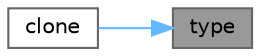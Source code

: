 digraph "type"
{
 // INTERACTIVE_SVG=YES
 // LATEX_PDF_SIZE
  bgcolor="transparent";
  edge [fontname=Helvetica,fontsize=10,labelfontname=Helvetica,labelfontsize=10];
  node [fontname=Helvetica,fontsize=10,shape=box,height=0.2,width=0.4];
  rankdir="RL";
  Node1 [label="type",height=0.2,width=0.4,color="gray40", fillcolor="grey60", style="filled", fontcolor="black",tooltip=" "];
  Node1 -> Node2 [dir="back",color="steelblue1",style="solid"];
  Node2 [label="clone",height=0.2,width=0.4,color="grey40", fillcolor="white", style="filled",URL="$classore_1_1data_1_1_seasonality_quote.html#ac093e742f5faa92a783e7da776e6a637",tooltip="Make a copy of the market datum."];
}

